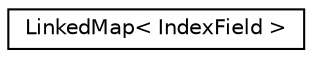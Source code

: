 digraph "Graphical Class Hierarchy"
{
 // LATEX_PDF_SIZE
  edge [fontname="Helvetica",fontsize="10",labelfontname="Helvetica",labelfontsize="10"];
  node [fontname="Helvetica",fontsize="10",shape=record];
  rankdir="LR";
  Node0 [label="LinkedMap\< IndexField \>",height=0.2,width=0.4,color="black", fillcolor="white", style="filled",URL="$classLinkedMap.html",tooltip=" "];
}
